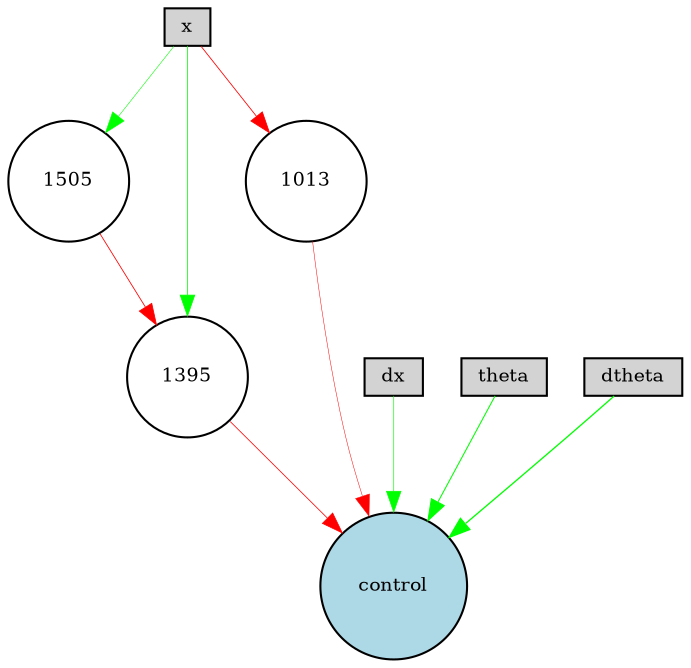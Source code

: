 digraph {
	node [fontsize=9 height=0.2 shape=circle width=0.2]
	x [fillcolor=lightgray shape=box style=filled]
	dx [fillcolor=lightgray shape=box style=filled]
	theta [fillcolor=lightgray shape=box style=filled]
	dtheta [fillcolor=lightgray shape=box style=filled]
	control [fillcolor=lightblue style=filled]
	1505 [fillcolor=white style=filled]
	1395 [fillcolor=white style=filled]
	1013 [fillcolor=white style=filled]
	theta -> control [color=green penwidth=0.5032189527168115 style=solid]
	dtheta -> control [color=green penwidth=0.628235522846572 style=solid]
	x -> 1013 [color=red penwidth=0.39878509848050303 style=solid]
	1013 -> control [color=red penwidth=0.23620010279189677 style=solid]
	x -> 1395 [color=green penwidth=0.3661912949092707 style=solid]
	1395 -> control [color=red penwidth=0.3682878380753707 style=solid]
	x -> 1505 [color=green penwidth=0.27005605606455907 style=solid]
	1505 -> 1395 [color=red penwidth=0.3961442047921193 style=solid]
	dx -> control [color=green penwidth=0.3043215519748237 style=solid]
}
